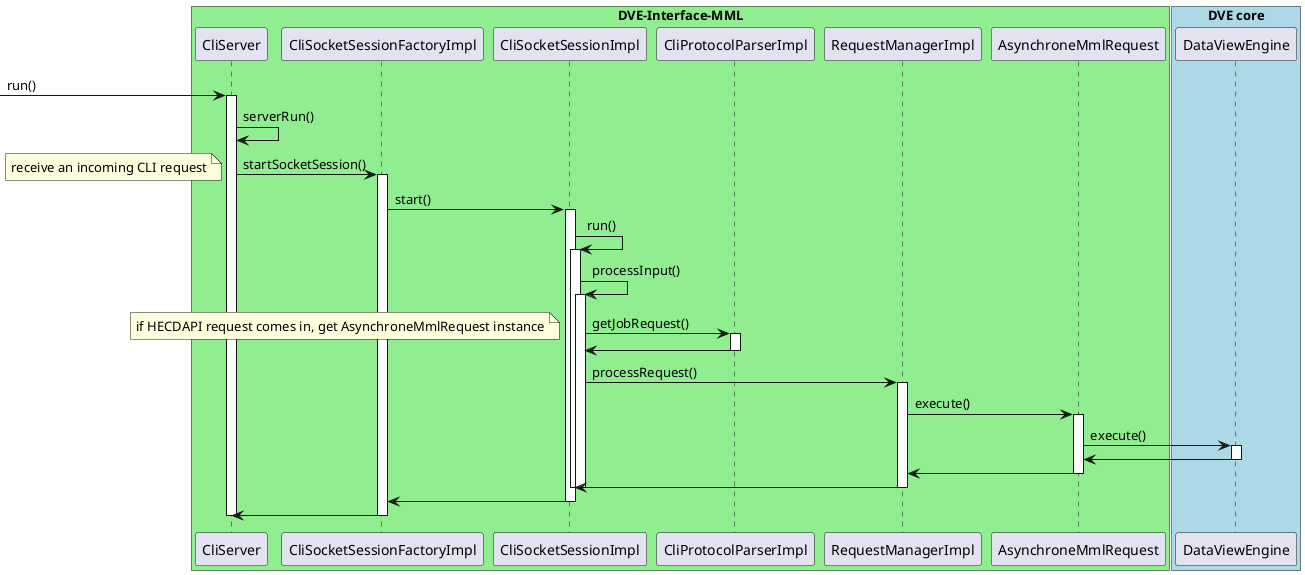 @startuml

box "DVE-Interface-MML" #LightGreen
	participant CliServer
	participant CliSocketSessionFactoryImpl
	participant CliSocketSessionImpl
	participant CliProtocolParserImpl
	participant RequestManagerImpl
	participant AsynchroneMmlRequest
end box

box "DVE core" #LightBlue
	participant DataViewEngine
end box

[-> CliServer: run()
activate CliServer
CliServer -> CliServer: serverRun()
CliServer -> CliSocketSessionFactoryImpl: startSocketSession()
note left
receive an incoming CLI request
end note
activate CliSocketSessionFactoryImpl
CliSocketSessionFactoryImpl -> CliSocketSessionImpl: start()
activate CliSocketSessionImpl
CliSocketSessionImpl -> CliSocketSessionImpl: run()
activate CliSocketSessionImpl
CliSocketSessionImpl -> CliSocketSessionImpl: processInput()
activate CliSocketSessionImpl
CliSocketSessionImpl -> CliProtocolParserImpl: getJobRequest()
note left
if HECDAPI request comes in, get AsynchroneMmlRequest instance
end note
activate CliProtocolParserImpl
CliProtocolParserImpl -> CliSocketSessionImpl
deactivate CliProtocolParserImpl
CliSocketSessionImpl -> RequestManagerImpl: processRequest()
activate RequestManagerImpl
RequestManagerImpl -> AsynchroneMmlRequest: execute()
activate AsynchroneMmlRequest
AsynchroneMmlRequest -> DataViewEngine: execute()
activate DataViewEngine
DataViewEngine -> AsynchroneMmlRequest
deactivate DataViewEngine
AsynchroneMmlRequest -> RequestManagerImpl
deactivate AsynchroneMmlRequest
RequestManagerImpl -> CliSocketSessionImpl
deactivate RequestManagerImpl
deactivate CliSocketSessionImpl
deactivate CliSocketSessionImpl
CliSocketSessionImpl -> CliSocketSessionFactoryImpl
deactivate CliSocketSessionImpl
CliSocketSessionFactoryImpl -> CliServer
deactivate CliSocketSessionFactoryImpl
deactivate CliServer

@enduml
